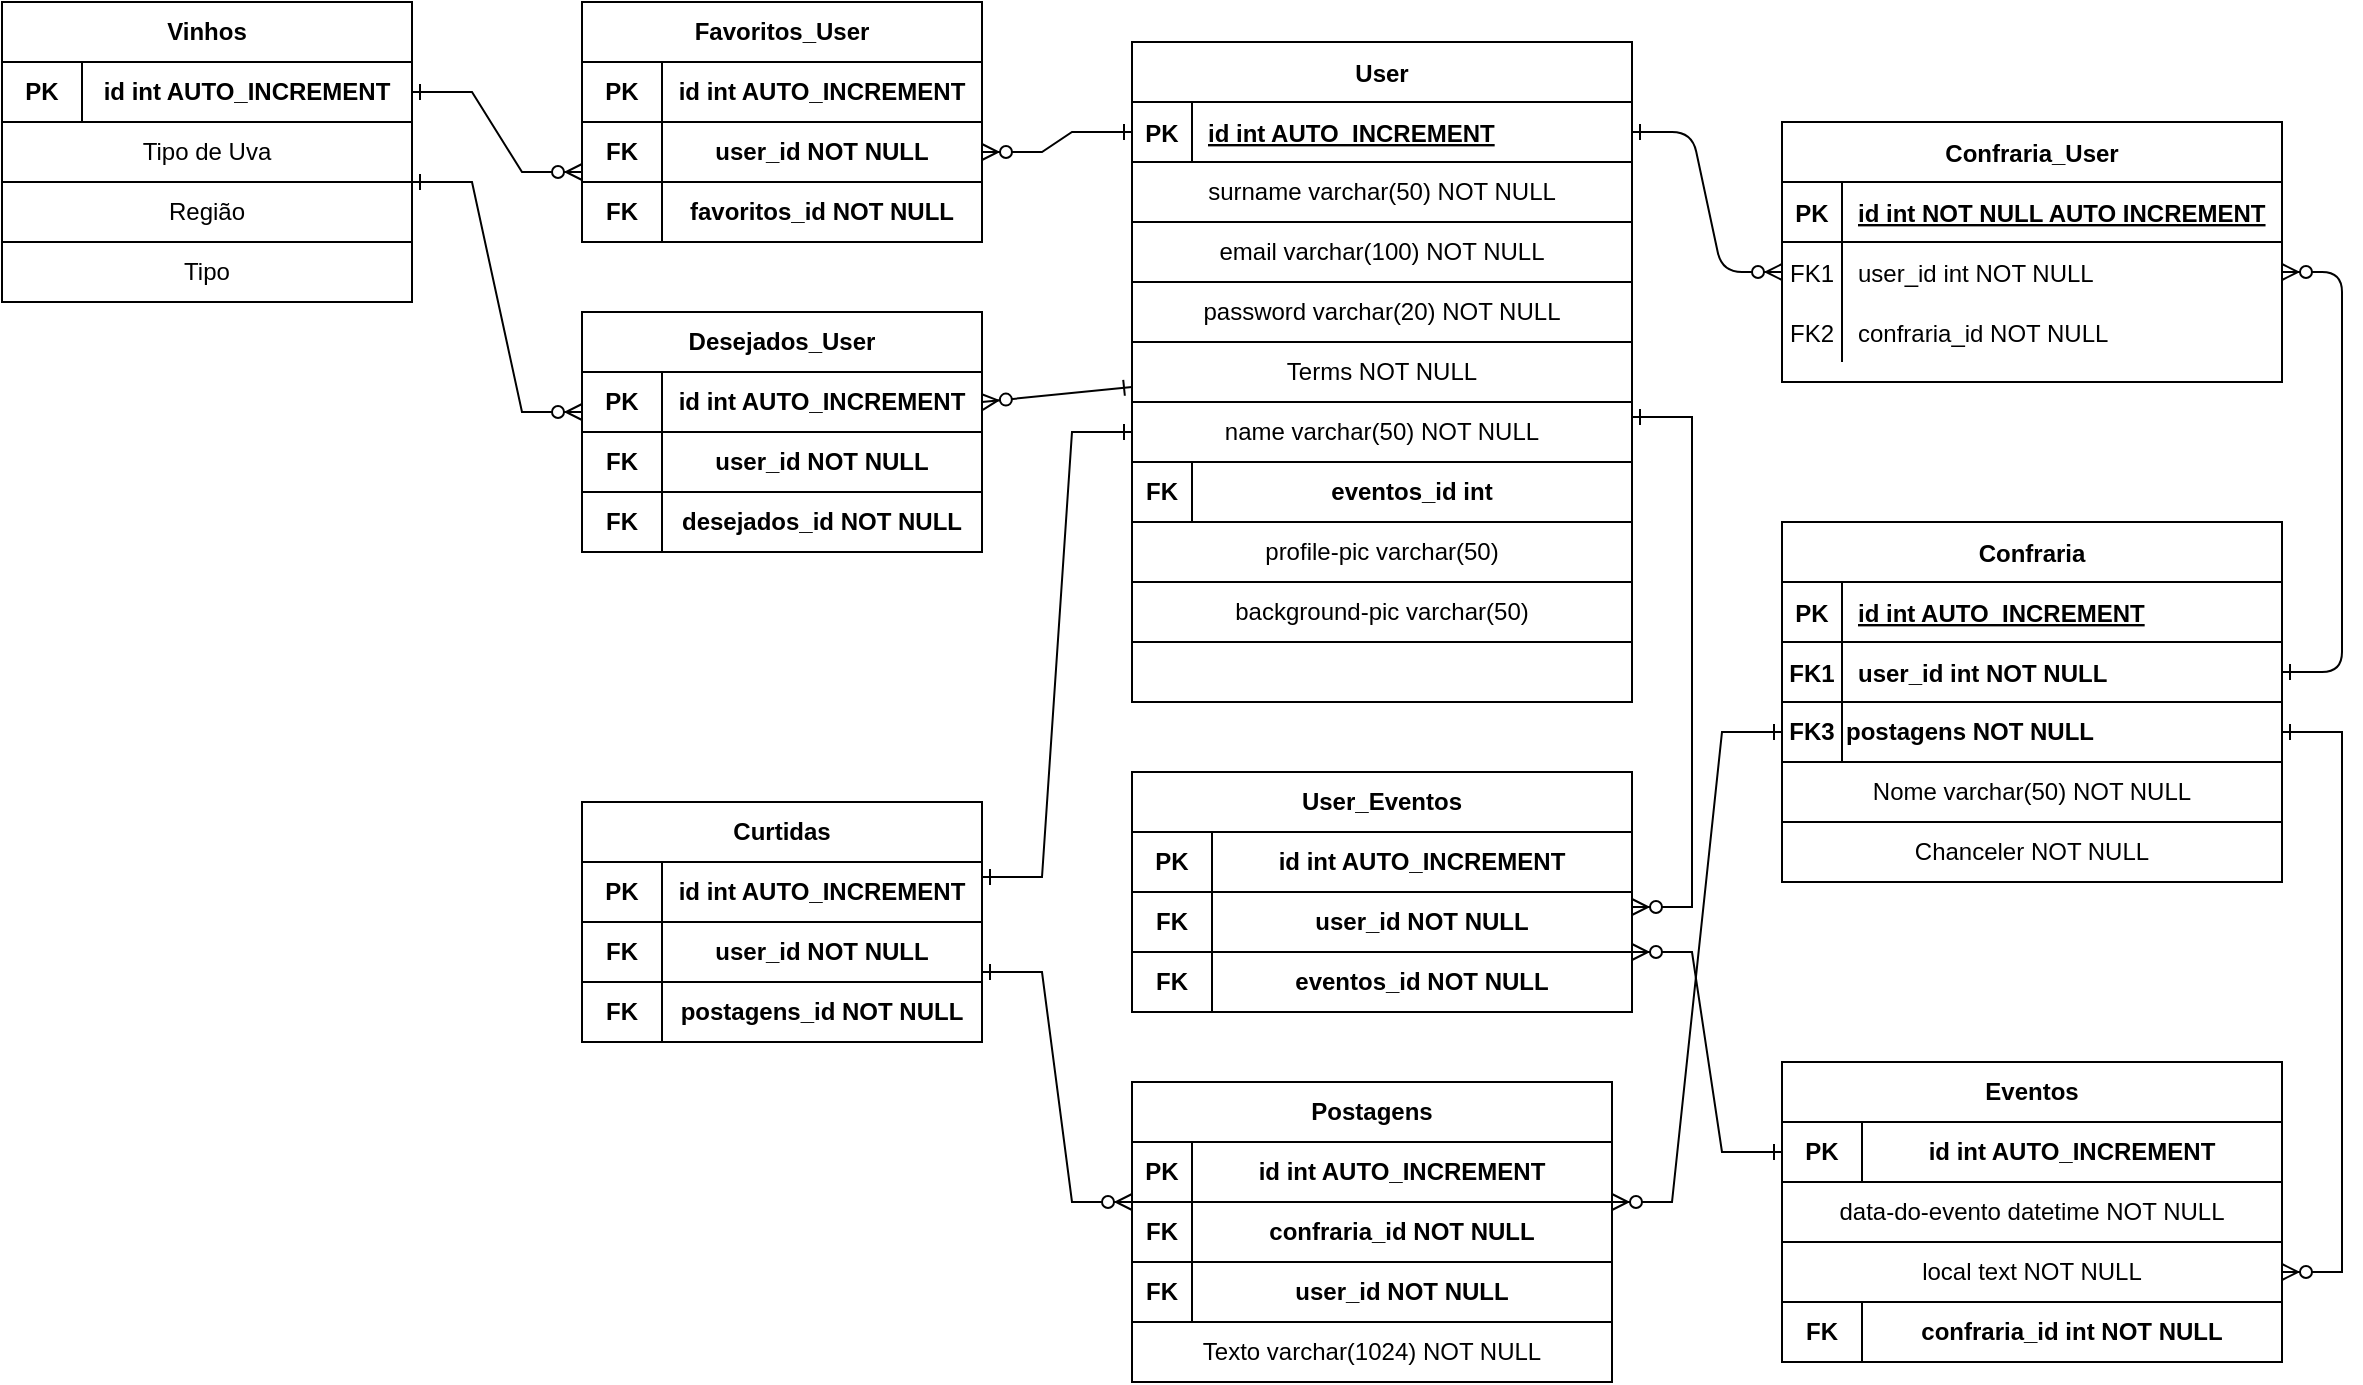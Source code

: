 <mxfile>
    <diagram id="R2lEEEUBdFMjLlhIrx00" name="Page-1">
        <mxGraphModel dx="1654" dy="478" grid="1" gridSize="10" guides="1" tooltips="1" connect="1" arrows="1" fold="1" page="1" pageScale="1" pageWidth="850" pageHeight="1100" math="0" shadow="0" extFonts="Permanent Marker^https://fonts.googleapis.com/css?family=Permanent+Marker">
            <root>
                <mxCell id="0"/>
                <mxCell id="1" parent="0"/>
                <mxCell id="C-vyLk0tnHw3VtMMgP7b-1" value="" style="edgeStyle=entityRelationEdgeStyle;endArrow=ERzeroToMany;startArrow=ERone;endFill=1;startFill=0;" parent="1" source="C-vyLk0tnHw3VtMMgP7b-24" target="C-vyLk0tnHw3VtMMgP7b-6" edge="1">
                    <mxGeometry width="100" height="100" relative="1" as="geometry">
                        <mxPoint x="340" y="720" as="sourcePoint"/>
                        <mxPoint x="440" y="620" as="targetPoint"/>
                    </mxGeometry>
                </mxCell>
                <mxCell id="C-vyLk0tnHw3VtMMgP7b-2" value="Confraria_User" style="shape=table;startSize=30;container=1;collapsible=1;childLayout=tableLayout;fixedRows=1;rowLines=0;fontStyle=1;align=center;resizeLast=1;" parent="1" vertex="1">
                    <mxGeometry x="460" y="120" width="250" height="130" as="geometry"/>
                </mxCell>
                <mxCell id="C-vyLk0tnHw3VtMMgP7b-3" value="" style="shape=partialRectangle;collapsible=0;dropTarget=0;pointerEvents=0;fillColor=none;points=[[0,0.5],[1,0.5]];portConstraint=eastwest;top=0;left=0;right=0;bottom=1;" parent="C-vyLk0tnHw3VtMMgP7b-2" vertex="1">
                    <mxGeometry y="30" width="250" height="30" as="geometry"/>
                </mxCell>
                <mxCell id="C-vyLk0tnHw3VtMMgP7b-4" value="PK" style="shape=partialRectangle;overflow=hidden;connectable=0;fillColor=none;top=0;left=0;bottom=0;right=0;fontStyle=1;" parent="C-vyLk0tnHw3VtMMgP7b-3" vertex="1">
                    <mxGeometry width="30" height="30" as="geometry"/>
                </mxCell>
                <mxCell id="C-vyLk0tnHw3VtMMgP7b-5" value="id int NOT NULL AUTO INCREMENT " style="shape=partialRectangle;overflow=hidden;connectable=0;fillColor=none;top=0;left=0;bottom=0;right=0;align=left;spacingLeft=6;fontStyle=5;" parent="C-vyLk0tnHw3VtMMgP7b-3" vertex="1">
                    <mxGeometry x="30" width="220" height="30" as="geometry"/>
                </mxCell>
                <mxCell id="C-vyLk0tnHw3VtMMgP7b-6" value="" style="shape=partialRectangle;collapsible=0;dropTarget=0;pointerEvents=0;fillColor=none;points=[[0,0.5],[1,0.5]];portConstraint=eastwest;top=0;left=0;right=0;bottom=0;" parent="C-vyLk0tnHw3VtMMgP7b-2" vertex="1">
                    <mxGeometry y="60" width="250" height="30" as="geometry"/>
                </mxCell>
                <mxCell id="C-vyLk0tnHw3VtMMgP7b-7" value="FK1" style="shape=partialRectangle;overflow=hidden;connectable=0;fillColor=none;top=0;left=0;bottom=0;right=0;" parent="C-vyLk0tnHw3VtMMgP7b-6" vertex="1">
                    <mxGeometry width="30" height="30" as="geometry"/>
                </mxCell>
                <mxCell id="C-vyLk0tnHw3VtMMgP7b-8" value="user_id int NOT NULL" style="shape=partialRectangle;overflow=hidden;connectable=0;fillColor=none;top=0;left=0;bottom=0;right=0;align=left;spacingLeft=6;" parent="C-vyLk0tnHw3VtMMgP7b-6" vertex="1">
                    <mxGeometry x="30" width="220" height="30" as="geometry"/>
                </mxCell>
                <mxCell id="C-vyLk0tnHw3VtMMgP7b-9" value="" style="shape=partialRectangle;collapsible=0;dropTarget=0;pointerEvents=0;fillColor=none;points=[[0,0.5],[1,0.5]];portConstraint=eastwest;top=0;left=0;right=0;bottom=0;" parent="C-vyLk0tnHw3VtMMgP7b-2" vertex="1">
                    <mxGeometry y="90" width="250" height="30" as="geometry"/>
                </mxCell>
                <mxCell id="C-vyLk0tnHw3VtMMgP7b-10" value="FK2" style="shape=partialRectangle;overflow=hidden;connectable=0;fillColor=none;top=0;left=0;bottom=0;right=0;" parent="C-vyLk0tnHw3VtMMgP7b-9" vertex="1">
                    <mxGeometry width="30" height="30" as="geometry"/>
                </mxCell>
                <mxCell id="C-vyLk0tnHw3VtMMgP7b-11" value="confraria_id NOT NULL" style="shape=partialRectangle;overflow=hidden;connectable=0;fillColor=none;top=0;left=0;bottom=0;right=0;align=left;spacingLeft=6;" parent="C-vyLk0tnHw3VtMMgP7b-9" vertex="1">
                    <mxGeometry x="30" width="220" height="30" as="geometry"/>
                </mxCell>
                <mxCell id="C-vyLk0tnHw3VtMMgP7b-13" value="Confraria" style="shape=table;startSize=30;container=1;collapsible=1;childLayout=tableLayout;fixedRows=1;rowLines=0;fontStyle=1;align=center;resizeLast=1;" parent="1" vertex="1">
                    <mxGeometry x="460" y="320" width="250" height="90" as="geometry"/>
                </mxCell>
                <mxCell id="C-vyLk0tnHw3VtMMgP7b-14" value="" style="shape=partialRectangle;collapsible=0;dropTarget=0;pointerEvents=0;fillColor=none;points=[[0,0.5],[1,0.5]];portConstraint=eastwest;top=0;left=0;right=0;bottom=1;" parent="C-vyLk0tnHw3VtMMgP7b-13" vertex="1">
                    <mxGeometry y="30" width="250" height="30" as="geometry"/>
                </mxCell>
                <mxCell id="C-vyLk0tnHw3VtMMgP7b-15" value="PK" style="shape=partialRectangle;overflow=hidden;connectable=0;fillColor=none;top=0;left=0;bottom=0;right=0;fontStyle=1;" parent="C-vyLk0tnHw3VtMMgP7b-14" vertex="1">
                    <mxGeometry width="30" height="30" as="geometry"/>
                </mxCell>
                <mxCell id="C-vyLk0tnHw3VtMMgP7b-16" value="id int AUTO_INCREMENT " style="shape=partialRectangle;overflow=hidden;connectable=0;fillColor=none;top=0;left=0;bottom=0;right=0;align=left;spacingLeft=6;fontStyle=5;" parent="C-vyLk0tnHw3VtMMgP7b-14" vertex="1">
                    <mxGeometry x="30" width="220" height="30" as="geometry"/>
                </mxCell>
                <mxCell id="C-vyLk0tnHw3VtMMgP7b-17" value="" style="shape=partialRectangle;collapsible=0;dropTarget=0;pointerEvents=0;fillColor=none;points=[[0,0.5],[1,0.5]];portConstraint=eastwest;top=0;left=0;right=0;bottom=0;" parent="C-vyLk0tnHw3VtMMgP7b-13" vertex="1">
                    <mxGeometry y="60" width="250" height="30" as="geometry"/>
                </mxCell>
                <mxCell id="C-vyLk0tnHw3VtMMgP7b-18" value="FK1" style="shape=partialRectangle;overflow=hidden;connectable=0;fillColor=none;top=0;left=0;bottom=0;right=0;fontStyle=1" parent="C-vyLk0tnHw3VtMMgP7b-17" vertex="1">
                    <mxGeometry width="30" height="30" as="geometry"/>
                </mxCell>
                <mxCell id="C-vyLk0tnHw3VtMMgP7b-19" value="user_id int NOT NULL" style="shape=partialRectangle;overflow=hidden;connectable=0;fillColor=none;top=0;left=0;bottom=0;right=0;align=left;spacingLeft=6;fontStyle=1" parent="C-vyLk0tnHw3VtMMgP7b-17" vertex="1">
                    <mxGeometry x="30" width="220" height="30" as="geometry"/>
                </mxCell>
                <mxCell id="C-vyLk0tnHw3VtMMgP7b-23" value="User" style="shape=table;startSize=30;container=1;collapsible=1;childLayout=tableLayout;fixedRows=1;rowLines=0;fontStyle=1;align=center;resizeLast=1;" parent="1" vertex="1">
                    <mxGeometry x="135" y="80" width="250" height="90" as="geometry"/>
                </mxCell>
                <mxCell id="C-vyLk0tnHw3VtMMgP7b-24" value="" style="shape=partialRectangle;collapsible=0;dropTarget=0;pointerEvents=0;fillColor=none;points=[[0,0.5],[1,0.5]];portConstraint=eastwest;top=0;left=0;right=0;bottom=1;" parent="C-vyLk0tnHw3VtMMgP7b-23" vertex="1">
                    <mxGeometry y="30" width="250" height="30" as="geometry"/>
                </mxCell>
                <mxCell id="C-vyLk0tnHw3VtMMgP7b-25" value="PK" style="shape=partialRectangle;overflow=hidden;connectable=0;fillColor=none;top=0;left=0;bottom=0;right=0;fontStyle=1;" parent="C-vyLk0tnHw3VtMMgP7b-24" vertex="1">
                    <mxGeometry width="30" height="30" as="geometry"/>
                </mxCell>
                <mxCell id="C-vyLk0tnHw3VtMMgP7b-26" value="id int AUTO_INCREMENT " style="shape=partialRectangle;overflow=hidden;connectable=0;fillColor=none;top=0;left=0;bottom=0;right=0;align=left;spacingLeft=6;fontStyle=5;" parent="C-vyLk0tnHw3VtMMgP7b-24" vertex="1">
                    <mxGeometry x="30" width="220" height="30" as="geometry"/>
                </mxCell>
                <mxCell id="C-vyLk0tnHw3VtMMgP7b-27" value="" style="shape=partialRectangle;collapsible=0;dropTarget=0;pointerEvents=0;fillColor=none;points=[[0,0.5],[1,0.5]];portConstraint=eastwest;top=0;left=0;right=0;bottom=0;" parent="C-vyLk0tnHw3VtMMgP7b-23" vertex="1">
                    <mxGeometry y="60" width="250" height="20" as="geometry"/>
                </mxCell>
                <mxCell id="C-vyLk0tnHw3VtMMgP7b-28" value="" style="shape=partialRectangle;overflow=hidden;connectable=0;fillColor=none;top=0;left=0;bottom=0;right=0;" parent="C-vyLk0tnHw3VtMMgP7b-27" vertex="1">
                    <mxGeometry width="30" height="20" as="geometry"/>
                </mxCell>
                <mxCell id="C-vyLk0tnHw3VtMMgP7b-29" value="" style="shape=partialRectangle;overflow=hidden;connectable=0;fillColor=none;top=0;left=0;bottom=0;right=0;align=left;spacingLeft=6;fontStyle=1" parent="C-vyLk0tnHw3VtMMgP7b-27" vertex="1">
                    <mxGeometry x="30" width="220" height="20" as="geometry"/>
                </mxCell>
                <mxCell id="K0uxiHMsOOJmmkQa4cCR-33" style="edgeStyle=orthogonalEdgeStyle;rounded=0;orthogonalLoop=1;jettySize=auto;html=1;exitX=0.5;exitY=0;exitDx=0;exitDy=0;entryX=0.56;entryY=1.1;entryDx=0;entryDy=0;entryPerimeter=0;" parent="1" source="oQ7m4SgAl_C9msteWYQ--1" target="C-vyLk0tnHw3VtMMgP7b-27" edge="1">
                    <mxGeometry relative="1" as="geometry"/>
                </mxCell>
                <mxCell id="oQ7m4SgAl_C9msteWYQ--1" value="surname varchar(50) NOT NULL" style="rounded=0;whiteSpace=wrap;html=1;" parent="1" vertex="1">
                    <mxGeometry x="135" y="140" width="250" height="30" as="geometry"/>
                </mxCell>
                <mxCell id="oQ7m4SgAl_C9msteWYQ--2" value="email varchar(100) NOT NULL" style="rounded=0;whiteSpace=wrap;html=1;" parent="1" vertex="1">
                    <mxGeometry x="135" y="170" width="250" height="30" as="geometry"/>
                </mxCell>
                <mxCell id="oQ7m4SgAl_C9msteWYQ--3" value="password varchar(20) NOT NULL" style="rounded=0;whiteSpace=wrap;html=1;" parent="1" vertex="1">
                    <mxGeometry x="135" y="200" width="250" height="30" as="geometry"/>
                </mxCell>
                <mxCell id="oQ7m4SgAl_C9msteWYQ--10" value="Terms NOT NULL" style="rounded=0;whiteSpace=wrap;html=1;" parent="1" vertex="1">
                    <mxGeometry x="135" y="230" width="250" height="30" as="geometry"/>
                </mxCell>
                <mxCell id="oQ7m4SgAl_C9msteWYQ--11" value="&lt;div align=&quot;left&quot;&gt;&lt;b&gt;postagens NOT NULL&lt;/b&gt;&lt;/div&gt;" style="rounded=0;whiteSpace=wrap;html=1;align=left;" parent="1" vertex="1">
                    <mxGeometry x="490" y="410" width="220" height="30" as="geometry"/>
                </mxCell>
                <mxCell id="oQ7m4SgAl_C9msteWYQ--12" value="&lt;b&gt;Eventos&lt;/b&gt;" style="rounded=0;whiteSpace=wrap;html=1;" parent="1" vertex="1">
                    <mxGeometry x="460" y="590" width="250" height="30" as="geometry"/>
                </mxCell>
                <mxCell id="oQ7m4SgAl_C9msteWYQ--13" value="&lt;b&gt;PK&lt;/b&gt;" style="rounded=0;whiteSpace=wrap;html=1;" parent="1" vertex="1">
                    <mxGeometry x="460" y="620" width="40" height="30" as="geometry"/>
                </mxCell>
                <mxCell id="oQ7m4SgAl_C9msteWYQ--14" value="&lt;b&gt;id int AUTO_INCREMENT&lt;/b&gt;" style="rounded=0;whiteSpace=wrap;html=1;" parent="1" vertex="1">
                    <mxGeometry x="500" y="620" width="210" height="30" as="geometry"/>
                </mxCell>
                <mxCell id="oQ7m4SgAl_C9msteWYQ--15" value="data-do-evento datetime NOT NULL" style="rounded=0;whiteSpace=wrap;html=1;" parent="1" vertex="1">
                    <mxGeometry x="460" y="650" width="250" height="30" as="geometry"/>
                </mxCell>
                <mxCell id="oQ7m4SgAl_C9msteWYQ--17" value="local text NOT NULL" style="rounded=0;whiteSpace=wrap;html=1;" parent="1" vertex="1">
                    <mxGeometry x="460" y="680" width="250" height="30" as="geometry"/>
                </mxCell>
                <mxCell id="oQ7m4SgAl_C9msteWYQ--18" value="&lt;b&gt;confraria_id int NOT NULL&lt;/b&gt;" style="rounded=0;whiteSpace=wrap;html=1;" parent="1" vertex="1">
                    <mxGeometry x="500" y="710" width="210" height="30" as="geometry"/>
                </mxCell>
                <mxCell id="oQ7m4SgAl_C9msteWYQ--19" value="&lt;b&gt;FK&lt;/b&gt;" style="rounded=0;whiteSpace=wrap;html=1;" parent="1" vertex="1">
                    <mxGeometry x="460" y="710" width="40" height="30" as="geometry"/>
                </mxCell>
                <mxCell id="oQ7m4SgAl_C9msteWYQ--20" value="&lt;b&gt;Vinhos&lt;/b&gt;" style="rounded=0;whiteSpace=wrap;html=1;" parent="1" vertex="1">
                    <mxGeometry x="-430" y="60" width="205" height="30" as="geometry"/>
                </mxCell>
                <mxCell id="oQ7m4SgAl_C9msteWYQ--21" value="&lt;b&gt;PK&lt;/b&gt;" style="rounded=0;whiteSpace=wrap;html=1;" parent="1" vertex="1">
                    <mxGeometry x="-430" y="90" width="40" height="30" as="geometry"/>
                </mxCell>
                <mxCell id="oQ7m4SgAl_C9msteWYQ--22" value="&lt;b&gt;id int AUTO_INCREMENT &lt;/b&gt;" style="rounded=0;whiteSpace=wrap;html=1;" parent="1" vertex="1">
                    <mxGeometry x="-390" y="90" width="165" height="30" as="geometry"/>
                </mxCell>
                <mxCell id="oQ7m4SgAl_C9msteWYQ--23" value="name varchar(50) NOT NULL" style="rounded=0;whiteSpace=wrap;html=1;" parent="1" vertex="1">
                    <mxGeometry x="135" y="260" width="250" height="30" as="geometry"/>
                </mxCell>
                <mxCell id="C-vyLk0tnHw3VtMMgP7b-12" value="" style="edgeStyle=entityRelationEdgeStyle;endArrow=ERzeroToMany;startArrow=ERone;endFill=1;startFill=0;entryX=1;entryY=0.5;entryDx=0;entryDy=0;exitX=1;exitY=0.5;exitDx=0;exitDy=0;" parent="1" source="C-vyLk0tnHw3VtMMgP7b-17" target="C-vyLk0tnHw3VtMMgP7b-6" edge="1">
                    <mxGeometry width="100" height="100" relative="1" as="geometry">
                        <mxPoint x="400" y="180" as="sourcePoint"/>
                        <mxPoint x="460" y="205" as="targetPoint"/>
                    </mxGeometry>
                </mxCell>
                <mxCell id="K0uxiHMsOOJmmkQa4cCR-6" value="" style="rounded=0;whiteSpace=wrap;html=1;" parent="1" vertex="1">
                    <mxGeometry x="460" y="410" width="30" height="30" as="geometry"/>
                </mxCell>
                <mxCell id="K0uxiHMsOOJmmkQa4cCR-17" value="&lt;b&gt;Postagens&lt;/b&gt;" style="rounded=0;whiteSpace=wrap;html=1;" parent="1" vertex="1">
                    <mxGeometry x="135" y="600" width="240" height="30" as="geometry"/>
                </mxCell>
                <mxCell id="K0uxiHMsOOJmmkQa4cCR-19" value="&lt;b&gt;id int AUTO_INCREMENT&lt;/b&gt;" style="rounded=0;whiteSpace=wrap;html=1;" parent="1" vertex="1">
                    <mxGeometry x="165" y="630" width="210" height="30" as="geometry"/>
                </mxCell>
                <mxCell id="K0uxiHMsOOJmmkQa4cCR-20" value="&lt;b&gt;PK&lt;/b&gt;" style="rounded=0;whiteSpace=wrap;html=1;" parent="1" vertex="1">
                    <mxGeometry x="135" y="630" width="30" height="30" as="geometry"/>
                </mxCell>
                <mxCell id="K0uxiHMsOOJmmkQa4cCR-21" value="&lt;b&gt;user_id NOT NULL&lt;/b&gt;" style="rounded=0;whiteSpace=wrap;html=1;" parent="1" vertex="1">
                    <mxGeometry x="165" y="690" width="210" height="30" as="geometry"/>
                </mxCell>
                <mxCell id="K0uxiHMsOOJmmkQa4cCR-22" value="&lt;b&gt;FK&lt;/b&gt;" style="rounded=0;whiteSpace=wrap;html=1;" parent="1" vertex="1">
                    <mxGeometry x="135" y="660" width="30" height="30" as="geometry"/>
                </mxCell>
                <mxCell id="K0uxiHMsOOJmmkQa4cCR-24" value="&lt;b&gt;confraria_id NOT NULL&lt;/b&gt;" style="rounded=0;whiteSpace=wrap;html=1;" parent="1" vertex="1">
                    <mxGeometry x="165" y="660" width="210" height="30" as="geometry"/>
                </mxCell>
                <mxCell id="K0uxiHMsOOJmmkQa4cCR-25" value="&lt;b&gt;FK&lt;/b&gt;" style="rounded=0;whiteSpace=wrap;html=1;" parent="1" vertex="1">
                    <mxGeometry x="135" y="690" width="30" height="30" as="geometry"/>
                </mxCell>
                <mxCell id="K0uxiHMsOOJmmkQa4cCR-28" value="Texto varchar(1024) NOT NULL" style="rounded=0;whiteSpace=wrap;html=1;" parent="1" vertex="1">
                    <mxGeometry x="135" y="720" width="240" height="30" as="geometry"/>
                </mxCell>
                <mxCell id="K0uxiHMsOOJmmkQa4cCR-30" value="&lt;b&gt;FK3&lt;/b&gt;" style="rounded=0;whiteSpace=wrap;html=1;" parent="1" vertex="1">
                    <mxGeometry x="460" y="410" width="30" height="30" as="geometry"/>
                </mxCell>
                <mxCell id="K0uxiHMsOOJmmkQa4cCR-31" value="Nome varchar(50) NOT NULL" style="rounded=0;whiteSpace=wrap;html=1;" parent="1" vertex="1">
                    <mxGeometry x="460" y="440" width="250" height="30" as="geometry"/>
                </mxCell>
                <mxCell id="K0uxiHMsOOJmmkQa4cCR-32" value="Chanceler NOT NULL" style="rounded=0;whiteSpace=wrap;html=1;" parent="1" vertex="1">
                    <mxGeometry x="460" y="470" width="250" height="30" as="geometry"/>
                </mxCell>
                <mxCell id="K0uxiHMsOOJmmkQa4cCR-35" value="&lt;b&gt;Curtidas&lt;/b&gt;" style="rounded=0;whiteSpace=wrap;html=1;" parent="1" vertex="1">
                    <mxGeometry x="-140" y="460" width="200" height="30" as="geometry"/>
                </mxCell>
                <mxCell id="K0uxiHMsOOJmmkQa4cCR-36" value="&lt;b&gt;id int AUTO_INCREMENT &lt;/b&gt;" style="rounded=0;whiteSpace=wrap;html=1;" parent="1" vertex="1">
                    <mxGeometry x="-100" y="490" width="160" height="30" as="geometry"/>
                </mxCell>
                <mxCell id="K0uxiHMsOOJmmkQa4cCR-37" value="&lt;b&gt;PK&lt;/b&gt;" style="rounded=0;whiteSpace=wrap;html=1;" parent="1" vertex="1">
                    <mxGeometry x="-140" y="490" width="40" height="30" as="geometry"/>
                </mxCell>
                <mxCell id="K0uxiHMsOOJmmkQa4cCR-41" value="&lt;b&gt;user_id NOT NULL&lt;/b&gt;" style="rounded=0;whiteSpace=wrap;html=1;" parent="1" vertex="1">
                    <mxGeometry x="-100" y="520" width="160" height="30" as="geometry"/>
                </mxCell>
                <mxCell id="K0uxiHMsOOJmmkQa4cCR-42" value="&lt;b&gt;postagens_id NOT NULL&lt;/b&gt;" style="rounded=0;whiteSpace=wrap;html=1;" parent="1" vertex="1">
                    <mxGeometry x="-100" y="550" width="160" height="30" as="geometry"/>
                </mxCell>
                <mxCell id="K0uxiHMsOOJmmkQa4cCR-43" value="&lt;b&gt;FK&lt;/b&gt;" style="rounded=0;whiteSpace=wrap;html=1;" parent="1" vertex="1">
                    <mxGeometry x="-140" y="520" width="40" height="30" as="geometry"/>
                </mxCell>
                <mxCell id="K0uxiHMsOOJmmkQa4cCR-44" value="&lt;b&gt;FK&lt;/b&gt;" style="rounded=0;whiteSpace=wrap;html=1;" parent="1" vertex="1">
                    <mxGeometry x="-140" y="550" width="40" height="30" as="geometry"/>
                </mxCell>
                <mxCell id="K0uxiHMsOOJmmkQa4cCR-56" value="" style="edgeStyle=entityRelationEdgeStyle;fontSize=12;html=1;endArrow=ERzeroToMany;rounded=0;entryX=1;entryY=0.5;entryDx=0;entryDy=0;startArrow=ERone;startFill=0;exitX=1;exitY=0.5;exitDx=0;exitDy=0;endFill=1;" parent="1" source="oQ7m4SgAl_C9msteWYQ--11" target="oQ7m4SgAl_C9msteWYQ--17" edge="1">
                    <mxGeometry width="100" height="100" relative="1" as="geometry">
                        <mxPoint x="710" y="470" as="sourcePoint"/>
                        <mxPoint x="810" y="560" as="targetPoint"/>
                    </mxGeometry>
                </mxCell>
                <mxCell id="K0uxiHMsOOJmmkQa4cCR-62" value="" style="edgeStyle=entityRelationEdgeStyle;fontSize=12;html=1;endArrow=ERzeroToMany;rounded=0;entryX=1;entryY=0;entryDx=0;entryDy=0;startArrow=ERone;startFill=0;endFill=1;" parent="1" source="K0uxiHMsOOJmmkQa4cCR-6" target="K0uxiHMsOOJmmkQa4cCR-24" edge="1">
                    <mxGeometry width="100" height="100" relative="1" as="geometry">
                        <mxPoint x="30" y="590" as="sourcePoint"/>
                        <mxPoint x="-20" y="640" as="targetPoint"/>
                    </mxGeometry>
                </mxCell>
                <mxCell id="K0uxiHMsOOJmmkQa4cCR-63" value="&lt;b&gt;User_Eventos&lt;/b&gt;" style="rounded=0;whiteSpace=wrap;html=1;" parent="1" vertex="1">
                    <mxGeometry x="135" y="445" width="250" height="30" as="geometry"/>
                </mxCell>
                <mxCell id="K0uxiHMsOOJmmkQa4cCR-64" value="&lt;b&gt;id int AUTO_INCREMENT &lt;/b&gt;" style="rounded=0;whiteSpace=wrap;html=1;" parent="1" vertex="1">
                    <mxGeometry x="175" y="475" width="210" height="30" as="geometry"/>
                </mxCell>
                <mxCell id="K0uxiHMsOOJmmkQa4cCR-65" value="&lt;b&gt;PK&lt;/b&gt;" style="rounded=0;whiteSpace=wrap;html=1;" parent="1" vertex="1">
                    <mxGeometry x="135" y="475" width="40" height="30" as="geometry"/>
                </mxCell>
                <mxCell id="K0uxiHMsOOJmmkQa4cCR-66" value="&lt;b&gt;user_id NOT NULL&lt;/b&gt;" style="rounded=0;whiteSpace=wrap;html=1;" parent="1" vertex="1">
                    <mxGeometry x="175" y="505" width="210" height="30" as="geometry"/>
                </mxCell>
                <mxCell id="K0uxiHMsOOJmmkQa4cCR-67" value="&lt;b&gt;eventos_id NOT NULL&lt;/b&gt;" style="rounded=0;whiteSpace=wrap;html=1;" parent="1" vertex="1">
                    <mxGeometry x="175" y="535" width="210" height="30" as="geometry"/>
                </mxCell>
                <mxCell id="K0uxiHMsOOJmmkQa4cCR-68" value="&lt;b&gt;FK&lt;/b&gt;" style="rounded=0;whiteSpace=wrap;html=1;" parent="1" vertex="1">
                    <mxGeometry x="135" y="505" width="40" height="30" as="geometry"/>
                </mxCell>
                <mxCell id="K0uxiHMsOOJmmkQa4cCR-69" value="&lt;b&gt;FK&lt;/b&gt;" style="rounded=0;whiteSpace=wrap;html=1;" parent="1" vertex="1">
                    <mxGeometry x="135" y="535" width="40" height="30" as="geometry"/>
                </mxCell>
                <mxCell id="K0uxiHMsOOJmmkQa4cCR-70" value="&lt;b&gt;eventos_id int&lt;/b&gt;" style="rounded=0;whiteSpace=wrap;html=1;" parent="1" vertex="1">
                    <mxGeometry x="165" y="290" width="220" height="30" as="geometry"/>
                </mxCell>
                <mxCell id="K0uxiHMsOOJmmkQa4cCR-71" value="&lt;b&gt;FK&lt;/b&gt;" style="rounded=0;whiteSpace=wrap;html=1;" parent="1" vertex="1">
                    <mxGeometry x="135" y="290" width="30" height="30" as="geometry"/>
                </mxCell>
                <mxCell id="K0uxiHMsOOJmmkQa4cCR-72" value="" style="edgeStyle=entityRelationEdgeStyle;fontSize=12;html=1;endArrow=ERzeroToMany;rounded=0;exitX=1;exitY=0.25;exitDx=0;exitDy=0;entryX=1;entryY=0.25;entryDx=0;entryDy=0;startArrow=ERone;startFill=0;endFill=1;" parent="1" source="oQ7m4SgAl_C9msteWYQ--23" target="K0uxiHMsOOJmmkQa4cCR-66" edge="1">
                    <mxGeometry width="100" height="100" relative="1" as="geometry">
                        <mxPoint x="440" y="340" as="sourcePoint"/>
                        <mxPoint x="440" y="510" as="targetPoint"/>
                    </mxGeometry>
                </mxCell>
                <mxCell id="K0uxiHMsOOJmmkQa4cCR-74" value="" style="edgeStyle=entityRelationEdgeStyle;fontSize=12;html=1;endArrow=ERzeroToMany;rounded=0;exitX=0;exitY=0.5;exitDx=0;exitDy=0;entryX=1;entryY=1;entryDx=0;entryDy=0;startArrow=ERone;startFill=0;endFill=1;" parent="1" source="oQ7m4SgAl_C9msteWYQ--13" target="K0uxiHMsOOJmmkQa4cCR-66" edge="1">
                    <mxGeometry width="100" height="100" relative="1" as="geometry">
                        <mxPoint x="410" y="640" as="sourcePoint"/>
                        <mxPoint x="510" y="540" as="targetPoint"/>
                    </mxGeometry>
                </mxCell>
                <mxCell id="K0uxiHMsOOJmmkQa4cCR-77" value="" style="edgeStyle=entityRelationEdgeStyle;fontSize=12;html=1;endArrow=ERone;startArrow=ERone;rounded=0;exitX=1;exitY=0.25;exitDx=0;exitDy=0;startFill=0;endFill=0;entryX=0;entryY=0.5;entryDx=0;entryDy=0;" parent="1" source="K0uxiHMsOOJmmkQa4cCR-36" target="oQ7m4SgAl_C9msteWYQ--23" edge="1">
                    <mxGeometry width="100" height="100" relative="1" as="geometry">
                        <mxPoint x="30" y="425" as="sourcePoint"/>
                        <mxPoint x="130" y="325" as="targetPoint"/>
                    </mxGeometry>
                </mxCell>
                <mxCell id="K0uxiHMsOOJmmkQa4cCR-81" value="" style="edgeStyle=entityRelationEdgeStyle;fontSize=12;html=1;endArrow=ERzeroToMany;rounded=0;entryX=0;entryY=0;entryDx=0;entryDy=0;startArrow=ERone;startFill=0;endFill=1;" parent="1" target="K0uxiHMsOOJmmkQa4cCR-22" edge="1">
                    <mxGeometry width="100" height="100" relative="1" as="geometry">
                        <mxPoint x="60" y="545" as="sourcePoint"/>
                        <mxPoint x="160" y="445" as="targetPoint"/>
                    </mxGeometry>
                </mxCell>
                <mxCell id="K0uxiHMsOOJmmkQa4cCR-82" value="&lt;b&gt;Desejados_User&lt;/b&gt;" style="rounded=0;whiteSpace=wrap;html=1;" parent="1" vertex="1">
                    <mxGeometry x="-140" y="215" width="200" height="30" as="geometry"/>
                </mxCell>
                <mxCell id="K0uxiHMsOOJmmkQa4cCR-103" style="edgeStyle=none;rounded=0;orthogonalLoop=1;jettySize=auto;html=1;exitX=0;exitY=0.75;exitDx=0;exitDy=0;entryX=1;entryY=0.5;entryDx=0;entryDy=0;startArrow=ERone;startFill=0;endArrow=ERzeroToMany;endFill=1;" parent="1" source="oQ7m4SgAl_C9msteWYQ--10" target="K0uxiHMsOOJmmkQa4cCR-83" edge="1">
                    <mxGeometry relative="1" as="geometry"/>
                </mxCell>
                <mxCell id="K0uxiHMsOOJmmkQa4cCR-83" value="&lt;b&gt;id int AUTO_INCREMENT &lt;/b&gt;" style="rounded=0;whiteSpace=wrap;html=1;" parent="1" vertex="1">
                    <mxGeometry x="-100" y="245" width="160" height="30" as="geometry"/>
                </mxCell>
                <mxCell id="K0uxiHMsOOJmmkQa4cCR-84" value="&lt;b&gt;PK&lt;/b&gt;" style="rounded=0;whiteSpace=wrap;html=1;" parent="1" vertex="1">
                    <mxGeometry x="-140" y="245" width="40" height="30" as="geometry"/>
                </mxCell>
                <mxCell id="K0uxiHMsOOJmmkQa4cCR-85" value="&lt;b&gt;user_id NOT NULL&lt;/b&gt;" style="rounded=0;whiteSpace=wrap;html=1;" parent="1" vertex="1">
                    <mxGeometry x="-100" y="275" width="160" height="30" as="geometry"/>
                </mxCell>
                <mxCell id="K0uxiHMsOOJmmkQa4cCR-86" value="&lt;b&gt;desejados_id NOT NULL&lt;/b&gt;" style="rounded=0;whiteSpace=wrap;html=1;" parent="1" vertex="1">
                    <mxGeometry x="-100" y="305" width="160" height="30" as="geometry"/>
                </mxCell>
                <mxCell id="K0uxiHMsOOJmmkQa4cCR-87" value="&lt;b&gt;FK&lt;/b&gt;" style="rounded=0;whiteSpace=wrap;html=1;" parent="1" vertex="1">
                    <mxGeometry x="-140" y="275" width="40" height="30" as="geometry"/>
                </mxCell>
                <mxCell id="K0uxiHMsOOJmmkQa4cCR-88" value="&lt;b&gt;FK&lt;/b&gt;" style="rounded=0;whiteSpace=wrap;html=1;" parent="1" vertex="1">
                    <mxGeometry x="-140" y="305" width="40" height="30" as="geometry"/>
                </mxCell>
                <mxCell id="K0uxiHMsOOJmmkQa4cCR-89" value="&lt;b&gt;Favoritos_User&lt;/b&gt;" style="rounded=0;whiteSpace=wrap;html=1;" parent="1" vertex="1">
                    <mxGeometry x="-140" y="60" width="200" height="30" as="geometry"/>
                </mxCell>
                <mxCell id="K0uxiHMsOOJmmkQa4cCR-90" value="&lt;b&gt;id int AUTO_INCREMENT &lt;/b&gt;" style="rounded=0;whiteSpace=wrap;html=1;" parent="1" vertex="1">
                    <mxGeometry x="-100" y="90" width="160" height="30" as="geometry"/>
                </mxCell>
                <mxCell id="K0uxiHMsOOJmmkQa4cCR-91" value="&lt;b&gt;PK&lt;/b&gt;" style="rounded=0;whiteSpace=wrap;html=1;" parent="1" vertex="1">
                    <mxGeometry x="-140" y="90" width="40" height="30" as="geometry"/>
                </mxCell>
                <mxCell id="K0uxiHMsOOJmmkQa4cCR-92" value="&lt;b&gt;user_id NOT NULL&lt;/b&gt;" style="rounded=0;whiteSpace=wrap;html=1;" parent="1" vertex="1">
                    <mxGeometry x="-100" y="120" width="160" height="30" as="geometry"/>
                </mxCell>
                <mxCell id="K0uxiHMsOOJmmkQa4cCR-93" value="&lt;b&gt;favoritos_id NOT NULL&lt;/b&gt;" style="rounded=0;whiteSpace=wrap;html=1;" parent="1" vertex="1">
                    <mxGeometry x="-100" y="150" width="160" height="30" as="geometry"/>
                </mxCell>
                <mxCell id="K0uxiHMsOOJmmkQa4cCR-94" value="&lt;b&gt;FK&lt;/b&gt;" style="rounded=0;whiteSpace=wrap;html=1;" parent="1" vertex="1">
                    <mxGeometry x="-140" y="120" width="40" height="30" as="geometry"/>
                </mxCell>
                <mxCell id="K0uxiHMsOOJmmkQa4cCR-95" value="&lt;b&gt;FK&lt;/b&gt;" style="rounded=0;whiteSpace=wrap;html=1;" parent="1" vertex="1">
                    <mxGeometry x="-140" y="150" width="40" height="30" as="geometry"/>
                </mxCell>
                <mxCell id="K0uxiHMsOOJmmkQa4cCR-96" value="" style="edgeStyle=entityRelationEdgeStyle;fontSize=12;html=1;endArrow=ERzeroToMany;rounded=0;entryX=1;entryY=0.5;entryDx=0;entryDy=0;exitX=0;exitY=0.5;exitDx=0;exitDy=0;endFill=1;startArrow=ERone;startFill=0;" parent="1" source="C-vyLk0tnHw3VtMMgP7b-24" target="K0uxiHMsOOJmmkQa4cCR-92" edge="1">
                    <mxGeometry width="100" height="100" relative="1" as="geometry">
                        <mxPoint x="120" y="135" as="sourcePoint"/>
                        <mxPoint x="20" y="235" as="targetPoint"/>
                    </mxGeometry>
                </mxCell>
                <mxCell id="K0uxiHMsOOJmmkQa4cCR-104" value="" style="edgeStyle=entityRelationEdgeStyle;fontSize=12;html=1;endArrow=ERzeroToMany;rounded=0;exitX=1;exitY=0.5;exitDx=0;exitDy=0;startArrow=ERone;startFill=0;endFill=1;" parent="1" source="oQ7m4SgAl_C9msteWYQ--22" edge="1">
                    <mxGeometry width="100" height="100" relative="1" as="geometry">
                        <mxPoint x="-220" y="170" as="sourcePoint"/>
                        <mxPoint x="-140" y="145" as="targetPoint"/>
                    </mxGeometry>
                </mxCell>
                <mxCell id="K0uxiHMsOOJmmkQa4cCR-105" value="" style="edgeStyle=entityRelationEdgeStyle;fontSize=12;html=1;endArrow=ERzeroToMany;rounded=0;exitX=1;exitY=0;exitDx=0;exitDy=0;endFill=1;startArrow=ERone;startFill=0;" parent="1" source="K0uxiHMsOOJmmkQa4cCR-108" edge="1">
                    <mxGeometry width="100" height="100" relative="1" as="geometry">
                        <mxPoint x="-240" y="365" as="sourcePoint"/>
                        <mxPoint x="-140" y="265" as="targetPoint"/>
                    </mxGeometry>
                </mxCell>
                <mxCell id="K0uxiHMsOOJmmkQa4cCR-107" value="Tipo de Uva" style="rounded=0;whiteSpace=wrap;html=1;" parent="1" vertex="1">
                    <mxGeometry x="-430" y="120" width="205" height="30" as="geometry"/>
                </mxCell>
                <mxCell id="K0uxiHMsOOJmmkQa4cCR-108" value="Região" style="rounded=0;whiteSpace=wrap;html=1;" parent="1" vertex="1">
                    <mxGeometry x="-430" y="150" width="205" height="30" as="geometry"/>
                </mxCell>
                <mxCell id="K0uxiHMsOOJmmkQa4cCR-109" value="Tipo" style="rounded=0;whiteSpace=wrap;html=1;" parent="1" vertex="1">
                    <mxGeometry x="-430" y="180" width="205" height="30" as="geometry"/>
                </mxCell>
                <mxCell id="2" value="" style="shape=table;html=1;whiteSpace=wrap;startSize=0;container=1;collapsible=0;childLayout=tableLayout;" parent="1" vertex="1">
                    <mxGeometry x="135" y="320" width="250" height="30" as="geometry"/>
                </mxCell>
                <mxCell id="3" value="" style="shape=partialRectangle;html=1;whiteSpace=wrap;collapsible=0;dropTarget=0;pointerEvents=0;fillColor=none;top=0;left=0;bottom=0;right=0;points=[[0,0.5],[1,0.5]];portConstraint=eastwest;" parent="2" vertex="1">
                    <mxGeometry width="250" height="30" as="geometry"/>
                </mxCell>
                <mxCell id="4" value="profile-pic varchar(50)" style="shape=partialRectangle;html=1;whiteSpace=wrap;connectable=0;overflow=hidden;fillColor=none;top=0;left=0;bottom=0;right=0;" parent="3" vertex="1">
                    <mxGeometry width="250" height="30" as="geometry"/>
                </mxCell>
                <mxCell id="5" value="" style="shape=partialRectangle;html=1;whiteSpace=wrap;connectable=0;overflow=hidden;fillColor=none;top=0;left=0;bottom=0;right=0;" parent="1" vertex="1">
                    <mxGeometry x="135" y="350" width="250" height="30" as="geometry"/>
                </mxCell>
                <mxCell id="6" value="" style="shape=table;html=1;whiteSpace=wrap;startSize=0;container=1;collapsible=0;childLayout=tableLayout;" parent="1" vertex="1">
                    <mxGeometry x="135" y="350" width="250" height="30" as="geometry"/>
                </mxCell>
                <mxCell id="7" value="" style="shape=partialRectangle;html=1;whiteSpace=wrap;collapsible=0;dropTarget=0;pointerEvents=0;fillColor=none;top=0;left=0;bottom=0;right=0;points=[[0,0.5],[1,0.5]];portConstraint=eastwest;" parent="6" vertex="1">
                    <mxGeometry width="250" height="30" as="geometry"/>
                </mxCell>
                <mxCell id="8" value="background-pic varchar(50)" style="shape=partialRectangle;html=1;whiteSpace=wrap;connectable=0;overflow=hidden;fillColor=none;top=0;left=0;bottom=0;right=0;" parent="7" vertex="1">
                    <mxGeometry width="250" height="30" as="geometry"/>
                </mxCell>
                <mxCell id="9" value="" style="shape=table;html=1;whiteSpace=wrap;startSize=0;container=1;collapsible=0;childLayout=tableLayout;" vertex="1" parent="1">
                    <mxGeometry x="135" y="380" width="250" height="30" as="geometry"/>
                </mxCell>
                <mxCell id="10" value="" style="shape=partialRectangle;html=1;whiteSpace=wrap;collapsible=0;dropTarget=0;pointerEvents=0;fillColor=none;top=0;left=0;bottom=0;right=0;points=[[0,0.5],[1,0.5]];portConstraint=eastwest;" vertex="1" parent="9">
                    <mxGeometry width="250" height="30" as="geometry"/>
                </mxCell>
                <mxCell id="11" value="" style="shape=partialRectangle;html=1;whiteSpace=wrap;connectable=0;overflow=hidden;fillColor=none;top=0;left=0;bottom=0;right=0;" vertex="1" parent="10">
                    <mxGeometry width="250" height="30" as="geometry"/>
                </mxCell>
            </root>
        </mxGraphModel>
    </diagram>
</mxfile>